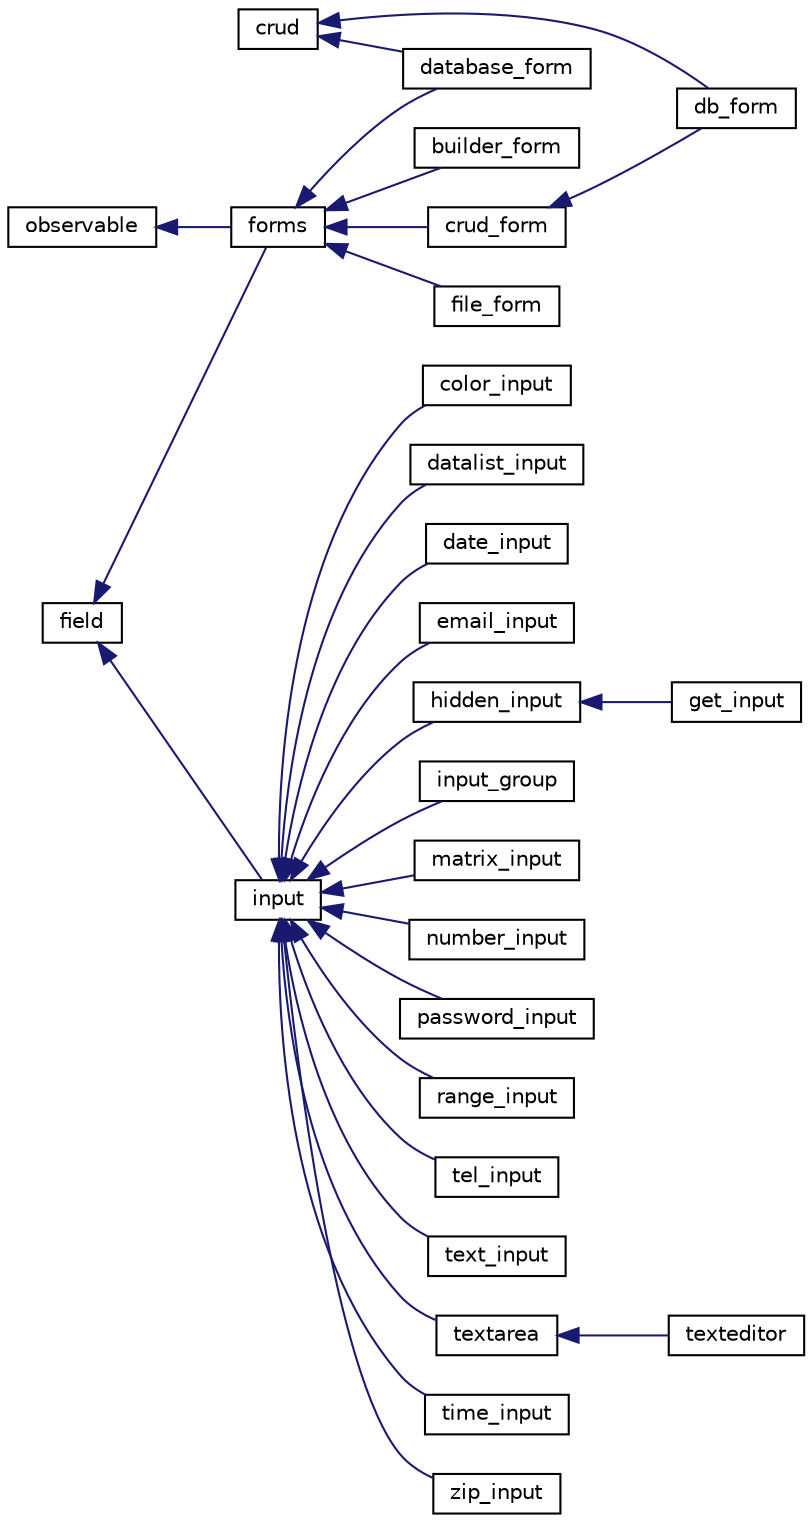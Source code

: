 digraph "Graphical Class Hierarchy"
{
  edge [fontname="Helvetica",fontsize="10",labelfontname="Helvetica",labelfontsize="10"];
  node [fontname="Helvetica",fontsize="10",shape=record];
  rankdir="LR";
  Node1 [label="crud",height=0.2,width=0.4,color="black", fillcolor="white", style="filled",URL="$interfacecrud.html",tooltip="Describes an object that knows how to Create, Read, Update and Delete iteself. "];
  Node1 -> Node2 [dir="back",color="midnightblue",fontsize="10",style="solid",fontname="Helvetica"];
  Node2 [label="database_form",height=0.2,width=0.4,color="black", fillcolor="white", style="filled",URL="$classdatabase__form.html",tooltip="This class allows the both the structure and the data for this form to be written out to a database..."];
  Node1 -> Node3 [dir="back",color="midnightblue",fontsize="10",style="solid",fontname="Helvetica"];
  Node3 [label="db_form",height=0.2,width=0.4,color="black", fillcolor="white", style="filled",URL="$classdb__form.html",tooltip="Represents an HTML form, and saves form data in $db table named by the name attribue of this object..."];
  Node4 [label="field",height=0.2,width=0.4,color="black", fillcolor="white", style="filled",URL="$interfacefield.html"];
  Node4 -> Node5 [dir="back",color="midnightblue",fontsize="10",style="solid",fontname="Helvetica"];
  Node5 [label="forms",height=0.2,width=0.4,color="black", fillcolor="white", style="filled",URL="$classforms.html",tooltip="This class describes an HTML form, containing a collection of inputs, and does mass validation and sa..."];
  Node5 -> Node6 [dir="back",color="midnightblue",fontsize="10",style="solid",fontname="Helvetica"];
  Node6 [label="builder_form",height=0.2,width=0.4,color="black", fillcolor="white", style="filled",URL="$classbuilder__form.html",tooltip="This form build up a form by creating fields. "];
  Node5 -> Node7 [dir="back",color="midnightblue",fontsize="10",style="solid",fontname="Helvetica"];
  Node7 [label="crud_form",height=0.2,width=0.4,color="black", fillcolor="white", style="filled",URL="$classcrud__form.html"];
  Node7 -> Node3 [dir="back",color="midnightblue",fontsize="10",style="solid",fontname="Helvetica"];
  Node5 -> Node2 [dir="back",color="midnightblue",fontsize="10",style="solid",fontname="Helvetica"];
  Node5 -> Node8 [dir="back",color="midnightblue",fontsize="10",style="solid",fontname="Helvetica"];
  Node8 [label="file_form",height=0.2,width=0.4,color="black", fillcolor="white", style="filled",URL="$classfile__form.html",tooltip="This class represents an HTML form, it&#39;s values, how it is validated and allows to read/write form da..."];
  Node4 -> Node9 [dir="back",color="midnightblue",fontsize="10",style="solid",fontname="Helvetica"];
  Node9 [label="input",height=0.2,width=0.4,color="black", fillcolor="white", style="filled",URL="$classinput.html",tooltip="The class input describes a form element, it&#39;s attributes and how it is validated and sanitized..."];
  Node9 -> Node10 [dir="back",color="midnightblue",fontsize="10",style="solid",fontname="Helvetica"];
  Node10 [label="color_input",height=0.2,width=0.4,color="black", fillcolor="white", style="filled",URL="$classcolor__input.html",tooltip="This convience class creates a color input with validation and sanitization. "];
  Node9 -> Node11 [dir="back",color="midnightblue",fontsize="10",style="solid",fontname="Helvetica"];
  Node11 [label="datalist_input",height=0.2,width=0.4,color="black", fillcolor="white", style="filled",URL="$classdatalist__input.html",tooltip="Adaptor to input class, adds a datalist. "];
  Node9 -> Node12 [dir="back",color="midnightblue",fontsize="10",style="solid",fontname="Helvetica"];
  Node12 [label="date_input",height=0.2,width=0.4,color="black", fillcolor="white", style="filled",URL="$classdate__input.html",tooltip="This convience class creates a date input. "];
  Node9 -> Node13 [dir="back",color="midnightblue",fontsize="10",style="solid",fontname="Helvetica"];
  Node13 [label="email_input",height=0.2,width=0.4,color="black", fillcolor="white", style="filled",URL="$classemail__input.html"];
  Node9 -> Node14 [dir="back",color="midnightblue",fontsize="10",style="solid",fontname="Helvetica"];
  Node14 [label="hidden_input",height=0.2,width=0.4,color="black", fillcolor="white", style="filled",URL="$classhidden__input.html",tooltip="The class hidden_input describes a form element, it&#39;s attributes and how it is validated and sanitize..."];
  Node14 -> Node15 [dir="back",color="midnightblue",fontsize="10",style="solid",fontname="Helvetica"];
  Node15 [label="get_input",height=0.2,width=0.4,color="black", fillcolor="white", style="filled",URL="$classget__input.html",tooltip="An hidden_input that reads its value from the $_GET global array on creation. "];
  Node9 -> Node16 [dir="back",color="midnightblue",fontsize="10",style="solid",fontname="Helvetica"];
  Node16 [label="input_group",height=0.2,width=0.4,color="black", fillcolor="white", style="filled",URL="$classinput__group.html",tooltip="Defines a group of related inputs like raido buttons or checkboxes that have the same name..."];
  Node9 -> Node17 [dir="back",color="midnightblue",fontsize="10",style="solid",fontname="Helvetica"];
  Node17 [label="matrix_input",height=0.2,width=0.4,color="black", fillcolor="white", style="filled",URL="$classmatrix__input.html",tooltip="This class represents a matrix_input. "];
  Node9 -> Node18 [dir="back",color="midnightblue",fontsize="10",style="solid",fontname="Helvetica"];
  Node18 [label="number_input",height=0.2,width=0.4,color="black", fillcolor="white", style="filled",URL="$classnumber__input.html",tooltip="This convience class allows easy creation of an input with type=\"number\". "];
  Node9 -> Node19 [dir="back",color="midnightblue",fontsize="10",style="solid",fontname="Helvetica"];
  Node19 [label="password_input",height=0.2,width=0.4,color="black", fillcolor="white", style="filled",URL="$classpassword__input.html"];
  Node9 -> Node20 [dir="back",color="midnightblue",fontsize="10",style="solid",fontname="Helvetica"];
  Node20 [label="range_input",height=0.2,width=0.4,color="black", fillcolor="white", style="filled",URL="$classrange__input.html",tooltip="Represents a slider element, an input with type=\"range\". "];
  Node9 -> Node21 [dir="back",color="midnightblue",fontsize="10",style="solid",fontname="Helvetica"];
  Node21 [label="tel_input",height=0.2,width=0.4,color="black", fillcolor="white", style="filled",URL="$classtel__input.html",tooltip="This represents a telephone number input, has regex sanitization and validation to ensure valid forma..."];
  Node9 -> Node22 [dir="back",color="midnightblue",fontsize="10",style="solid",fontname="Helvetica"];
  Node22 [label="text_input",height=0.2,width=0.4,color="black", fillcolor="white", style="filled",URL="$classtext__input.html",tooltip="convience function for creating text inputs "];
  Node9 -> Node23 [dir="back",color="midnightblue",fontsize="10",style="solid",fontname="Helvetica"];
  Node23 [label="textarea",height=0.2,width=0.4,color="black", fillcolor="white", style="filled",URL="$classtextarea.html",tooltip="Descibes a textarea, it&#39;s sanitzation and validation. "];
  Node23 -> Node24 [dir="back",color="midnightblue",fontsize="10",style="solid",fontname="Helvetica"];
  Node24 [label="texteditor",height=0.2,width=0.4,color="black", fillcolor="white", style="filled",URL="$classtexteditor.html",tooltip="This is a form element wrapping the testarea with javascript to turn it into a rich text editor..."];
  Node9 -> Node25 [dir="back",color="midnightblue",fontsize="10",style="solid",fontname="Helvetica"];
  Node25 [label="time_input",height=0.2,width=0.4,color="black", fillcolor="white", style="filled",URL="$classtime__input.html",tooltip="This convience class creates a date input. "];
  Node9 -> Node26 [dir="back",color="midnightblue",fontsize="10",style="solid",fontname="Helvetica"];
  Node26 [label="zip_input",height=0.2,width=0.4,color="black", fillcolor="white", style="filled",URL="$classzip__input.html",tooltip="This convience class creates a text input with validation for long or short form US zip codes..."];
  Node27 [label="observable",height=0.2,width=0.4,color="black", fillcolor="white", style="filled",URL="$interfaceobservable.html",tooltip="Describes objects that are able to be observed by observer objects. "];
  Node27 -> Node5 [dir="back",color="midnightblue",fontsize="10",style="solid",fontname="Helvetica"];
}
